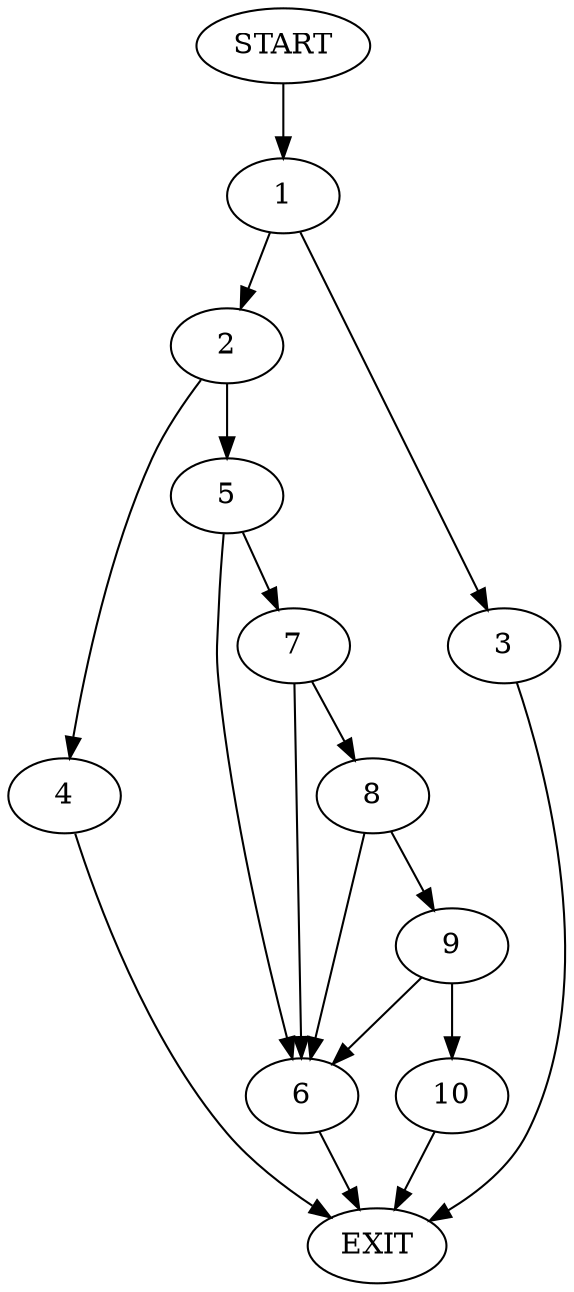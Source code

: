 digraph {
0 [label="START"]
11 [label="EXIT"]
0 -> 1
1 -> 2
1 -> 3
3 -> 11
2 -> 4
2 -> 5
5 -> 6
5 -> 7
4 -> 11
7 -> 6
7 -> 8
6 -> 11
8 -> 9
8 -> 6
9 -> 10
9 -> 6
10 -> 11
}

